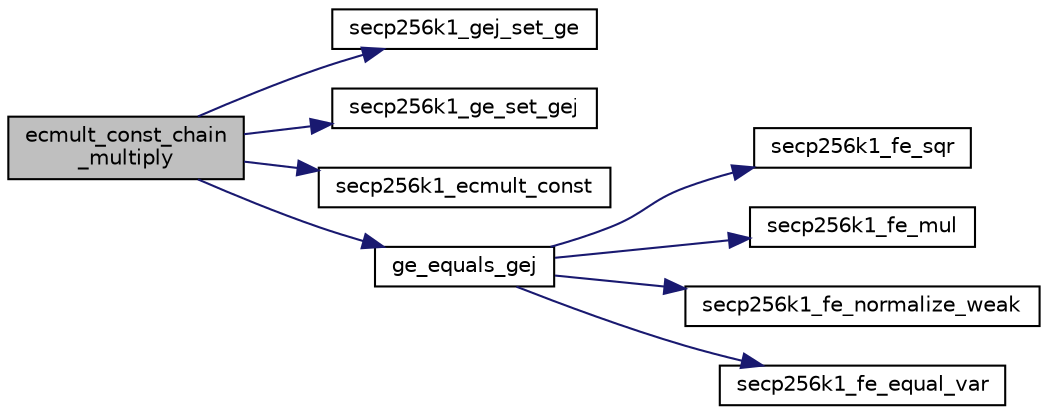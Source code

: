 digraph "ecmult_const_chain_multiply"
{
  edge [fontname="Helvetica",fontsize="10",labelfontname="Helvetica",labelfontsize="10"];
  node [fontname="Helvetica",fontsize="10",shape=record];
  rankdir="LR";
  Node68 [label="ecmult_const_chain\l_multiply",height=0.2,width=0.4,color="black", fillcolor="grey75", style="filled", fontcolor="black"];
  Node68 -> Node69 [color="midnightblue",fontsize="10",style="solid",fontname="Helvetica"];
  Node69 [label="secp256k1_gej_set_ge",height=0.2,width=0.4,color="black", fillcolor="white", style="filled",URL="$d9/dd1/group_8h.html#ad5f813e26afb239f03e83f0e61e05498",tooltip="Set a group element (jacobian) equal to another which is given in affine coordinates. "];
  Node68 -> Node70 [color="midnightblue",fontsize="10",style="solid",fontname="Helvetica"];
  Node70 [label="secp256k1_ge_set_gej",height=0.2,width=0.4,color="black", fillcolor="white", style="filled",URL="$d9/dd1/group_8h.html#aa511eebf8cd7419763f06555ed4fb62d",tooltip="Set a group element equal to another which is given in jacobian coordinates. "];
  Node68 -> Node71 [color="midnightblue",fontsize="10",style="solid",fontname="Helvetica"];
  Node71 [label="secp256k1_ecmult_const",height=0.2,width=0.4,color="black", fillcolor="white", style="filled",URL="$de/d26/ecmult__const_8h.html#a91d964b6d73b3bc6dbb913b4b2307288"];
  Node68 -> Node72 [color="midnightblue",fontsize="10",style="solid",fontname="Helvetica"];
  Node72 [label="ge_equals_gej",height=0.2,width=0.4,color="black", fillcolor="white", style="filled",URL="$d5/d7f/tests_8c.html#a7930deeb9d6815fba34afad98b8dfa69"];
  Node72 -> Node73 [color="midnightblue",fontsize="10",style="solid",fontname="Helvetica"];
  Node73 [label="secp256k1_fe_sqr",height=0.2,width=0.4,color="black", fillcolor="white", style="filled",URL="$d5/d5a/field_8h.html#a6cbe550ca5eb35e683b1c8d68d8de26b",tooltip="Sets a field element to be the square of another. "];
  Node72 -> Node74 [color="midnightblue",fontsize="10",style="solid",fontname="Helvetica"];
  Node74 [label="secp256k1_fe_mul",height=0.2,width=0.4,color="black", fillcolor="white", style="filled",URL="$d5/d5a/field_8h.html#a542b97d2574d9687c563d002587cf9a2",tooltip="Sets a field element to be the product of two others. "];
  Node72 -> Node75 [color="midnightblue",fontsize="10",style="solid",fontname="Helvetica"];
  Node75 [label="secp256k1_fe_normalize_weak",height=0.2,width=0.4,color="black", fillcolor="white", style="filled",URL="$d5/d5a/field_8h.html#a0aaec7df2f708a451a8e1f41a943d8b1",tooltip="Weakly normalize a field element: reduce it magnitude to 1, but don&#39;t fully normalize. "];
  Node72 -> Node76 [color="midnightblue",fontsize="10",style="solid",fontname="Helvetica"];
  Node76 [label="secp256k1_fe_equal_var",height=0.2,width=0.4,color="black", fillcolor="white", style="filled",URL="$d5/d5a/field_8h.html#a16ab4d0dd8bcb5da1b888288063014f3",tooltip="Compare two field elements. "];
}
